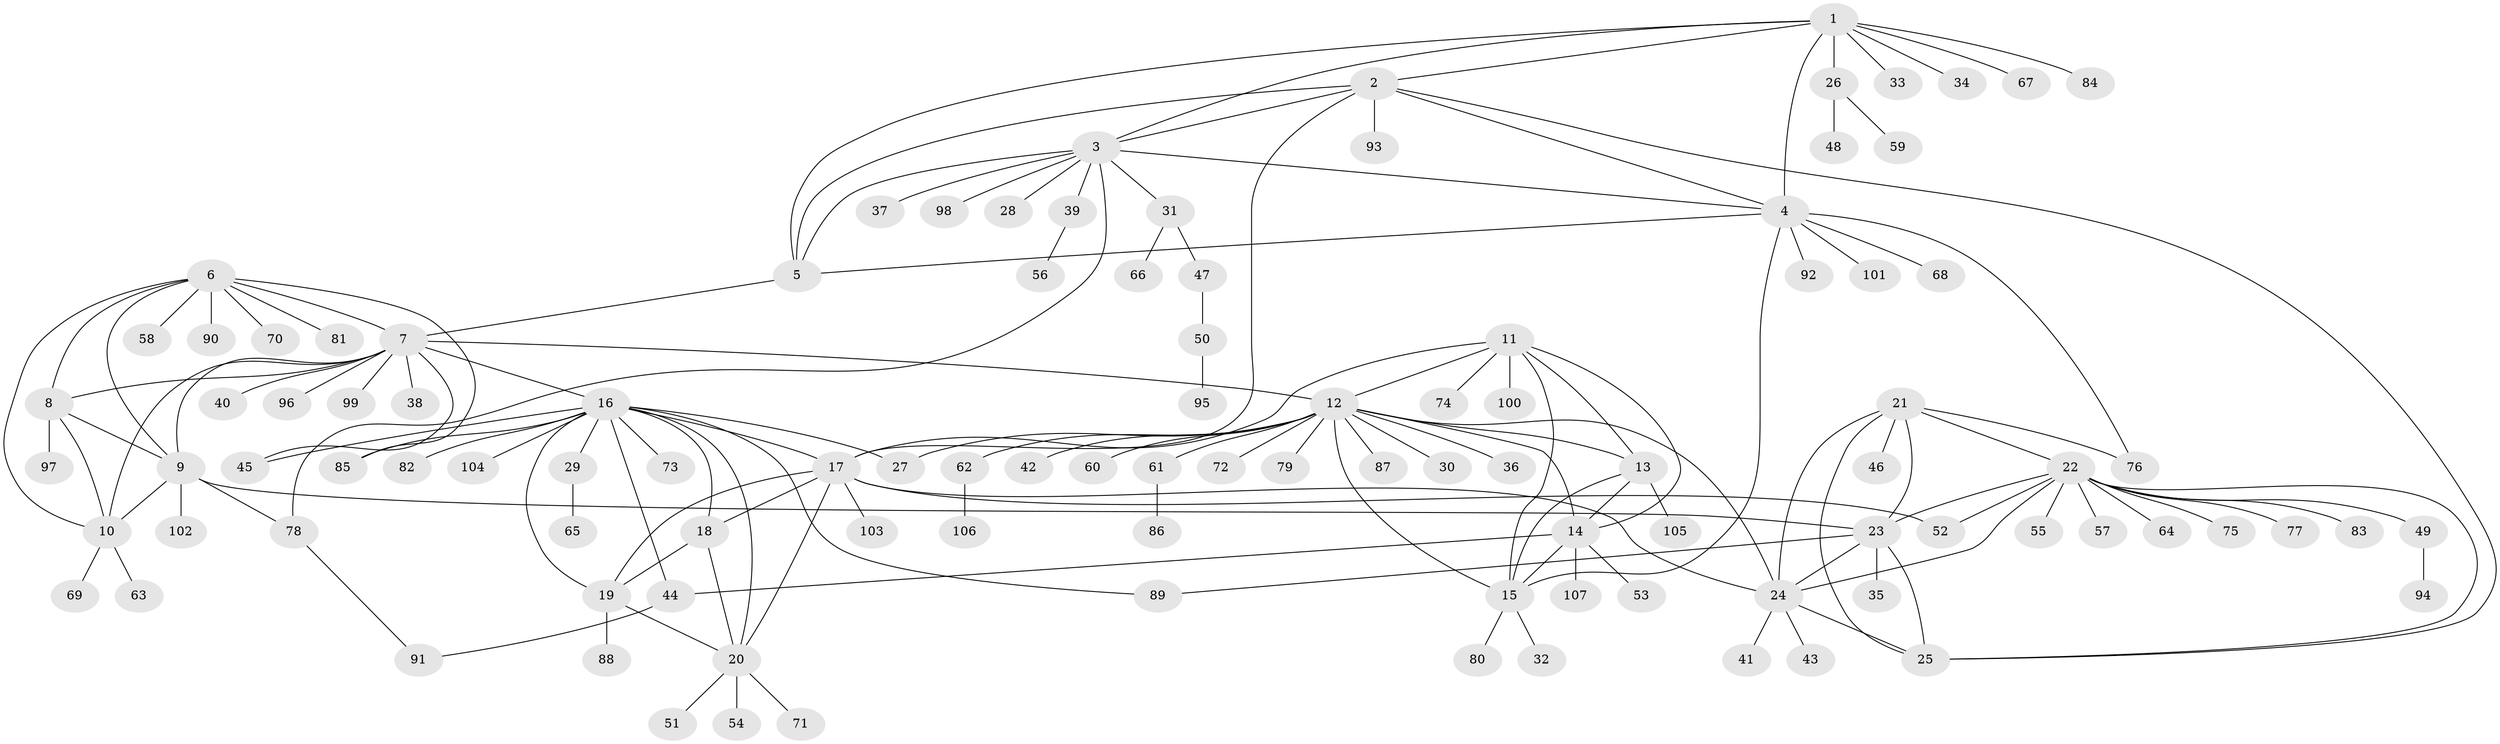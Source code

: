 // Generated by graph-tools (version 1.1) at 2025/26/03/09/25 03:26:35]
// undirected, 107 vertices, 151 edges
graph export_dot {
graph [start="1"]
  node [color=gray90,style=filled];
  1;
  2;
  3;
  4;
  5;
  6;
  7;
  8;
  9;
  10;
  11;
  12;
  13;
  14;
  15;
  16;
  17;
  18;
  19;
  20;
  21;
  22;
  23;
  24;
  25;
  26;
  27;
  28;
  29;
  30;
  31;
  32;
  33;
  34;
  35;
  36;
  37;
  38;
  39;
  40;
  41;
  42;
  43;
  44;
  45;
  46;
  47;
  48;
  49;
  50;
  51;
  52;
  53;
  54;
  55;
  56;
  57;
  58;
  59;
  60;
  61;
  62;
  63;
  64;
  65;
  66;
  67;
  68;
  69;
  70;
  71;
  72;
  73;
  74;
  75;
  76;
  77;
  78;
  79;
  80;
  81;
  82;
  83;
  84;
  85;
  86;
  87;
  88;
  89;
  90;
  91;
  92;
  93;
  94;
  95;
  96;
  97;
  98;
  99;
  100;
  101;
  102;
  103;
  104;
  105;
  106;
  107;
  1 -- 2;
  1 -- 3;
  1 -- 4;
  1 -- 5;
  1 -- 26;
  1 -- 33;
  1 -- 34;
  1 -- 67;
  1 -- 84;
  2 -- 3;
  2 -- 4;
  2 -- 5;
  2 -- 17;
  2 -- 25;
  2 -- 93;
  3 -- 4;
  3 -- 5;
  3 -- 28;
  3 -- 31;
  3 -- 37;
  3 -- 39;
  3 -- 78;
  3 -- 98;
  4 -- 5;
  4 -- 15;
  4 -- 68;
  4 -- 76;
  4 -- 92;
  4 -- 101;
  5 -- 7;
  6 -- 7;
  6 -- 8;
  6 -- 9;
  6 -- 10;
  6 -- 58;
  6 -- 70;
  6 -- 81;
  6 -- 85;
  6 -- 90;
  7 -- 8;
  7 -- 9;
  7 -- 10;
  7 -- 12;
  7 -- 16;
  7 -- 38;
  7 -- 40;
  7 -- 45;
  7 -- 96;
  7 -- 99;
  8 -- 9;
  8 -- 10;
  8 -- 97;
  9 -- 10;
  9 -- 23;
  9 -- 78;
  9 -- 102;
  10 -- 63;
  10 -- 69;
  11 -- 12;
  11 -- 13;
  11 -- 14;
  11 -- 15;
  11 -- 17;
  11 -- 74;
  11 -- 100;
  12 -- 13;
  12 -- 14;
  12 -- 15;
  12 -- 24;
  12 -- 27;
  12 -- 30;
  12 -- 36;
  12 -- 42;
  12 -- 60;
  12 -- 61;
  12 -- 62;
  12 -- 72;
  12 -- 79;
  12 -- 87;
  13 -- 14;
  13 -- 15;
  13 -- 105;
  14 -- 15;
  14 -- 44;
  14 -- 53;
  14 -- 107;
  15 -- 32;
  15 -- 80;
  16 -- 17;
  16 -- 18;
  16 -- 19;
  16 -- 20;
  16 -- 27;
  16 -- 29;
  16 -- 44;
  16 -- 45;
  16 -- 73;
  16 -- 82;
  16 -- 85;
  16 -- 89;
  16 -- 104;
  17 -- 18;
  17 -- 19;
  17 -- 20;
  17 -- 24;
  17 -- 52;
  17 -- 103;
  18 -- 19;
  18 -- 20;
  19 -- 20;
  19 -- 88;
  20 -- 51;
  20 -- 54;
  20 -- 71;
  21 -- 22;
  21 -- 23;
  21 -- 24;
  21 -- 25;
  21 -- 46;
  21 -- 76;
  22 -- 23;
  22 -- 24;
  22 -- 25;
  22 -- 49;
  22 -- 52;
  22 -- 55;
  22 -- 57;
  22 -- 64;
  22 -- 75;
  22 -- 77;
  22 -- 83;
  23 -- 24;
  23 -- 25;
  23 -- 35;
  23 -- 89;
  24 -- 25;
  24 -- 41;
  24 -- 43;
  26 -- 48;
  26 -- 59;
  29 -- 65;
  31 -- 47;
  31 -- 66;
  39 -- 56;
  44 -- 91;
  47 -- 50;
  49 -- 94;
  50 -- 95;
  61 -- 86;
  62 -- 106;
  78 -- 91;
}
